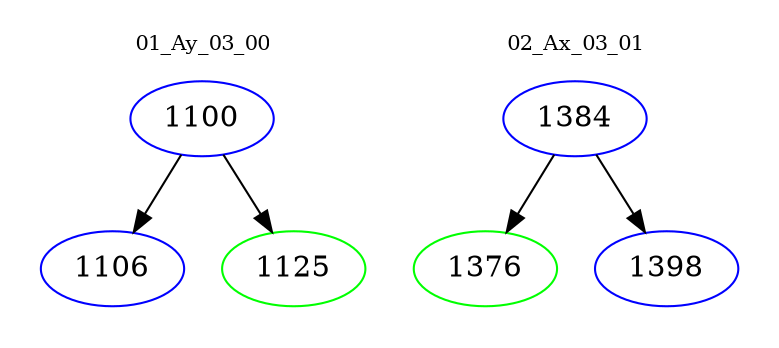 digraph{
subgraph cluster_0 {
color = white
label = "01_Ay_03_00";
fontsize=10;
T0_1100 [label="1100", color="blue"]
T0_1100 -> T0_1106 [color="black"]
T0_1106 [label="1106", color="blue"]
T0_1100 -> T0_1125 [color="black"]
T0_1125 [label="1125", color="green"]
}
subgraph cluster_1 {
color = white
label = "02_Ax_03_01";
fontsize=10;
T1_1384 [label="1384", color="blue"]
T1_1384 -> T1_1376 [color="black"]
T1_1376 [label="1376", color="green"]
T1_1384 -> T1_1398 [color="black"]
T1_1398 [label="1398", color="blue"]
}
}
